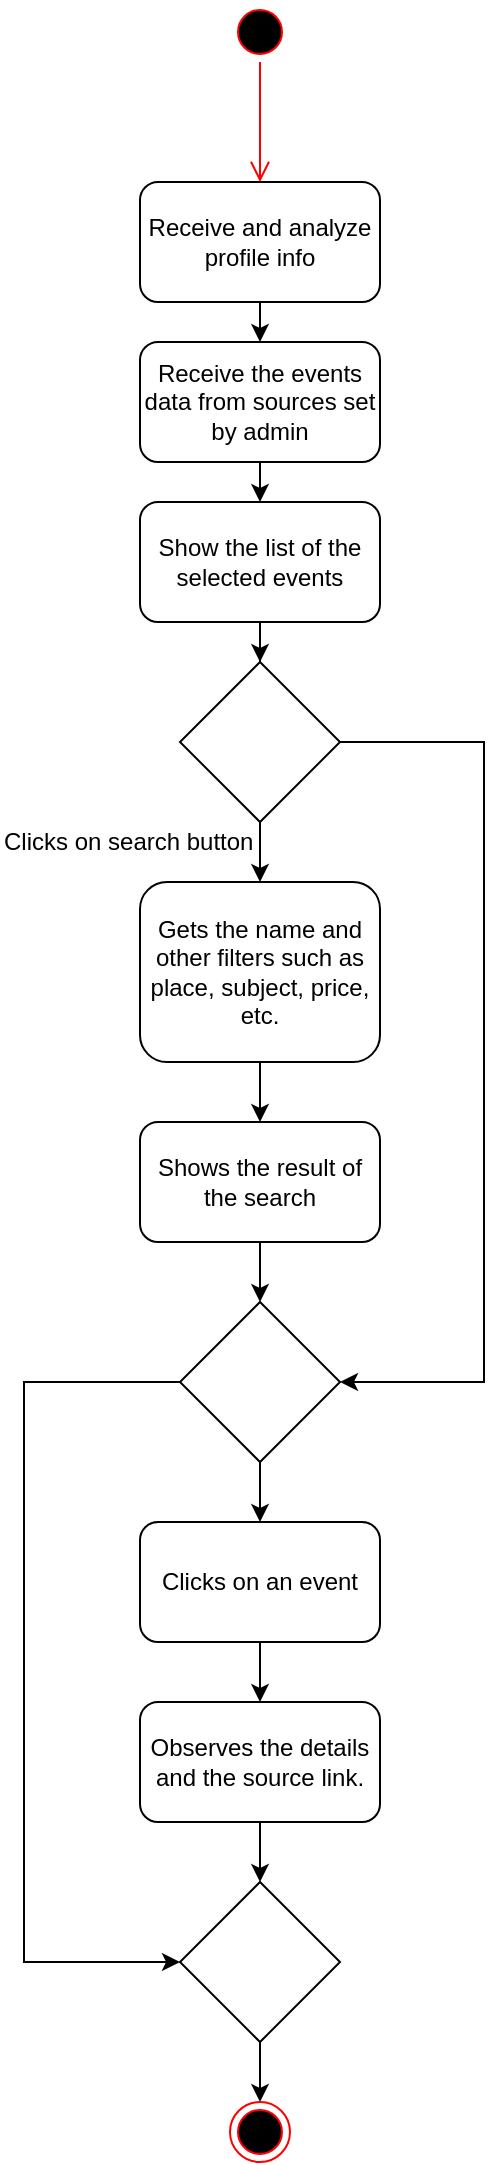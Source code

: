 <mxfile version="10.6.0" type="github"><diagram id="UL2gBy1Gv5n46DRkIOIr" name="Page-1"><mxGraphModel dx="754" dy="467" grid="1" gridSize="10" guides="1" tooltips="1" connect="1" arrows="1" fold="1" page="1" pageScale="1" pageWidth="827" pageHeight="1169" math="0" shadow="0"><root><mxCell id="0"/><mxCell id="1" parent="0"/><mxCell id="zBw8lIrupvX8qjPyJZvm-1" value="" style="ellipse;html=1;shape=startState;fillColor=#000000;strokeColor=#ff0000;" vertex="1" parent="1"><mxGeometry x="383" y="50" width="30" height="30" as="geometry"/></mxCell><mxCell id="zBw8lIrupvX8qjPyJZvm-2" value="" style="edgeStyle=orthogonalEdgeStyle;html=1;verticalAlign=bottom;endArrow=open;endSize=8;strokeColor=#ff0000;" edge="1" source="zBw8lIrupvX8qjPyJZvm-1" parent="1"><mxGeometry relative="1" as="geometry"><mxPoint x="398" y="140" as="targetPoint"/></mxGeometry></mxCell><mxCell id="zBw8lIrupvX8qjPyJZvm-5" style="edgeStyle=orthogonalEdgeStyle;rounded=0;orthogonalLoop=1;jettySize=auto;html=1;exitX=0.5;exitY=1;exitDx=0;exitDy=0;entryX=0.5;entryY=0;entryDx=0;entryDy=0;" edge="1" parent="1" source="zBw8lIrupvX8qjPyJZvm-3" target="zBw8lIrupvX8qjPyJZvm-4"><mxGeometry relative="1" as="geometry"/></mxCell><mxCell id="zBw8lIrupvX8qjPyJZvm-3" value="Receive and analyze profile info" style="rounded=1;whiteSpace=wrap;html=1;" vertex="1" parent="1"><mxGeometry x="338" y="140" width="120" height="60" as="geometry"/></mxCell><mxCell id="zBw8lIrupvX8qjPyJZvm-7" style="edgeStyle=orthogonalEdgeStyle;rounded=0;orthogonalLoop=1;jettySize=auto;html=1;exitX=0.5;exitY=1;exitDx=0;exitDy=0;entryX=0.5;entryY=0;entryDx=0;entryDy=0;" edge="1" parent="1" source="zBw8lIrupvX8qjPyJZvm-4" target="zBw8lIrupvX8qjPyJZvm-6"><mxGeometry relative="1" as="geometry"/></mxCell><mxCell id="zBw8lIrupvX8qjPyJZvm-4" value="Receive the events data from sources set by admin" style="rounded=1;whiteSpace=wrap;html=1;" vertex="1" parent="1"><mxGeometry x="338" y="220" width="120" height="60" as="geometry"/></mxCell><mxCell id="zBw8lIrupvX8qjPyJZvm-9" value="" style="edgeStyle=orthogonalEdgeStyle;rounded=0;orthogonalLoop=1;jettySize=auto;html=1;" edge="1" parent="1" source="zBw8lIrupvX8qjPyJZvm-6" target="zBw8lIrupvX8qjPyJZvm-8"><mxGeometry relative="1" as="geometry"/></mxCell><mxCell id="zBw8lIrupvX8qjPyJZvm-6" value="Show the list of the selected events" style="rounded=1;whiteSpace=wrap;html=1;" vertex="1" parent="1"><mxGeometry x="338" y="300" width="120" height="60" as="geometry"/></mxCell><mxCell id="zBw8lIrupvX8qjPyJZvm-18" style="edgeStyle=orthogonalEdgeStyle;rounded=0;orthogonalLoop=1;jettySize=auto;html=1;exitX=0.5;exitY=1;exitDx=0;exitDy=0;entryX=0.5;entryY=0;entryDx=0;entryDy=0;" edge="1" parent="1" source="zBw8lIrupvX8qjPyJZvm-8" target="zBw8lIrupvX8qjPyJZvm-10"><mxGeometry relative="1" as="geometry"/></mxCell><mxCell id="zBw8lIrupvX8qjPyJZvm-21" style="edgeStyle=orthogonalEdgeStyle;rounded=0;orthogonalLoop=1;jettySize=auto;html=1;exitX=1;exitY=0.5;exitDx=0;exitDy=0;entryX=1;entryY=0.5;entryDx=0;entryDy=0;" edge="1" parent="1" source="zBw8lIrupvX8qjPyJZvm-8" target="zBw8lIrupvX8qjPyJZvm-19"><mxGeometry relative="1" as="geometry"><Array as="points"><mxPoint x="510" y="420"/><mxPoint x="510" y="740"/></Array></mxGeometry></mxCell><mxCell id="zBw8lIrupvX8qjPyJZvm-8" value="" style="rhombus;whiteSpace=wrap;html=1;" vertex="1" parent="1"><mxGeometry x="358" y="380" width="80" height="80" as="geometry"/></mxCell><mxCell id="zBw8lIrupvX8qjPyJZvm-16" value="" style="edgeStyle=orthogonalEdgeStyle;rounded=0;orthogonalLoop=1;jettySize=auto;html=1;" edge="1" parent="1" source="zBw8lIrupvX8qjPyJZvm-10" target="zBw8lIrupvX8qjPyJZvm-15"><mxGeometry relative="1" as="geometry"/></mxCell><mxCell id="zBw8lIrupvX8qjPyJZvm-10" value="Gets the name and other filters such as place, subject, price, etc." style="rounded=1;whiteSpace=wrap;html=1;" vertex="1" parent="1"><mxGeometry x="338" y="490" width="120" height="90" as="geometry"/></mxCell><mxCell id="zBw8lIrupvX8qjPyJZvm-14" value="Clicks on search button" style="text;html=1;resizable=0;points=[];autosize=1;align=left;verticalAlign=top;spacingTop=-4;" vertex="1" parent="1"><mxGeometry x="268" y="460" width="140" height="20" as="geometry"/></mxCell><mxCell id="zBw8lIrupvX8qjPyJZvm-20" style="edgeStyle=orthogonalEdgeStyle;rounded=0;orthogonalLoop=1;jettySize=auto;html=1;exitX=0.5;exitY=1;exitDx=0;exitDy=0;entryX=0.5;entryY=0;entryDx=0;entryDy=0;" edge="1" parent="1" source="zBw8lIrupvX8qjPyJZvm-15" target="zBw8lIrupvX8qjPyJZvm-19"><mxGeometry relative="1" as="geometry"/></mxCell><mxCell id="zBw8lIrupvX8qjPyJZvm-15" value="Shows the result of the search" style="rounded=1;whiteSpace=wrap;html=1;" vertex="1" parent="1"><mxGeometry x="338" y="610" width="120" height="60" as="geometry"/></mxCell><mxCell id="zBw8lIrupvX8qjPyJZvm-23" style="edgeStyle=orthogonalEdgeStyle;rounded=0;orthogonalLoop=1;jettySize=auto;html=1;exitX=0.5;exitY=1;exitDx=0;exitDy=0;entryX=0.5;entryY=0;entryDx=0;entryDy=0;" edge="1" parent="1" source="zBw8lIrupvX8qjPyJZvm-19" target="zBw8lIrupvX8qjPyJZvm-22"><mxGeometry relative="1" as="geometry"/></mxCell><mxCell id="zBw8lIrupvX8qjPyJZvm-30" style="edgeStyle=orthogonalEdgeStyle;rounded=0;orthogonalLoop=1;jettySize=auto;html=1;exitX=0;exitY=0.5;exitDx=0;exitDy=0;entryX=0;entryY=0.5;entryDx=0;entryDy=0;" edge="1" parent="1" source="zBw8lIrupvX8qjPyJZvm-19" target="zBw8lIrupvX8qjPyJZvm-28"><mxGeometry relative="1" as="geometry"><Array as="points"><mxPoint x="280" y="740"/><mxPoint x="280" y="1030"/></Array></mxGeometry></mxCell><mxCell id="zBw8lIrupvX8qjPyJZvm-19" value="" style="rhombus;whiteSpace=wrap;html=1;" vertex="1" parent="1"><mxGeometry x="358" y="700" width="80" height="80" as="geometry"/></mxCell><mxCell id="zBw8lIrupvX8qjPyJZvm-25" style="edgeStyle=orthogonalEdgeStyle;rounded=0;orthogonalLoop=1;jettySize=auto;html=1;exitX=0.5;exitY=1;exitDx=0;exitDy=0;entryX=0.5;entryY=0;entryDx=0;entryDy=0;" edge="1" parent="1" source="zBw8lIrupvX8qjPyJZvm-22" target="zBw8lIrupvX8qjPyJZvm-24"><mxGeometry relative="1" as="geometry"/></mxCell><mxCell id="zBw8lIrupvX8qjPyJZvm-22" value="Clicks on an event" style="rounded=1;whiteSpace=wrap;html=1;" vertex="1" parent="1"><mxGeometry x="338" y="810" width="120" height="60" as="geometry"/></mxCell><mxCell id="zBw8lIrupvX8qjPyJZvm-29" style="edgeStyle=orthogonalEdgeStyle;rounded=0;orthogonalLoop=1;jettySize=auto;html=1;exitX=0.5;exitY=1;exitDx=0;exitDy=0;entryX=0.5;entryY=0;entryDx=0;entryDy=0;" edge="1" parent="1" source="zBw8lIrupvX8qjPyJZvm-24" target="zBw8lIrupvX8qjPyJZvm-28"><mxGeometry relative="1" as="geometry"/></mxCell><mxCell id="zBw8lIrupvX8qjPyJZvm-24" value="Observes the details and the source link." style="rounded=1;whiteSpace=wrap;html=1;" vertex="1" parent="1"><mxGeometry x="338" y="900" width="120" height="60" as="geometry"/></mxCell><mxCell id="zBw8lIrupvX8qjPyJZvm-32" style="edgeStyle=orthogonalEdgeStyle;rounded=0;orthogonalLoop=1;jettySize=auto;html=1;exitX=0.5;exitY=1;exitDx=0;exitDy=0;entryX=0.5;entryY=0;entryDx=0;entryDy=0;" edge="1" parent="1" source="zBw8lIrupvX8qjPyJZvm-28" target="zBw8lIrupvX8qjPyJZvm-31"><mxGeometry relative="1" as="geometry"/></mxCell><mxCell id="zBw8lIrupvX8qjPyJZvm-28" value="" style="rhombus;whiteSpace=wrap;html=1;" vertex="1" parent="1"><mxGeometry x="358" y="990" width="80" height="80" as="geometry"/></mxCell><mxCell id="zBw8lIrupvX8qjPyJZvm-31" value="" style="ellipse;html=1;shape=endState;fillColor=#000000;strokeColor=#ff0000;" vertex="1" parent="1"><mxGeometry x="383" y="1100" width="30" height="30" as="geometry"/></mxCell></root></mxGraphModel></diagram></mxfile>